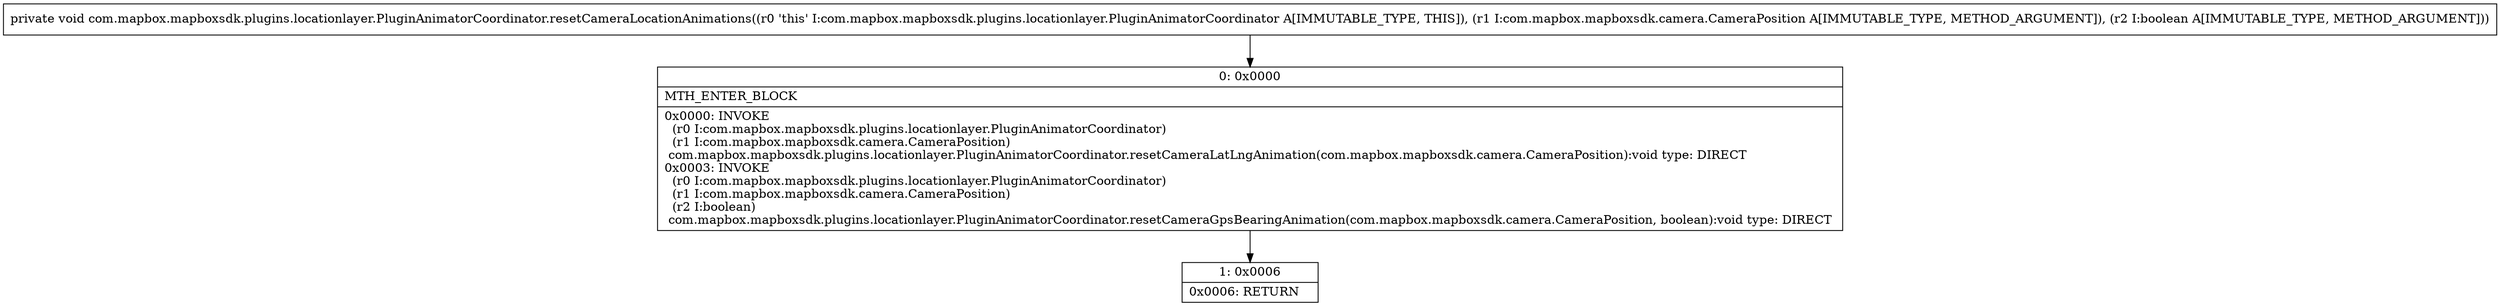 digraph "CFG forcom.mapbox.mapboxsdk.plugins.locationlayer.PluginAnimatorCoordinator.resetCameraLocationAnimations(Lcom\/mapbox\/mapboxsdk\/camera\/CameraPosition;Z)V" {
Node_0 [shape=record,label="{0\:\ 0x0000|MTH_ENTER_BLOCK\l|0x0000: INVOKE  \l  (r0 I:com.mapbox.mapboxsdk.plugins.locationlayer.PluginAnimatorCoordinator)\l  (r1 I:com.mapbox.mapboxsdk.camera.CameraPosition)\l com.mapbox.mapboxsdk.plugins.locationlayer.PluginAnimatorCoordinator.resetCameraLatLngAnimation(com.mapbox.mapboxsdk.camera.CameraPosition):void type: DIRECT \l0x0003: INVOKE  \l  (r0 I:com.mapbox.mapboxsdk.plugins.locationlayer.PluginAnimatorCoordinator)\l  (r1 I:com.mapbox.mapboxsdk.camera.CameraPosition)\l  (r2 I:boolean)\l com.mapbox.mapboxsdk.plugins.locationlayer.PluginAnimatorCoordinator.resetCameraGpsBearingAnimation(com.mapbox.mapboxsdk.camera.CameraPosition, boolean):void type: DIRECT \l}"];
Node_1 [shape=record,label="{1\:\ 0x0006|0x0006: RETURN   \l}"];
MethodNode[shape=record,label="{private void com.mapbox.mapboxsdk.plugins.locationlayer.PluginAnimatorCoordinator.resetCameraLocationAnimations((r0 'this' I:com.mapbox.mapboxsdk.plugins.locationlayer.PluginAnimatorCoordinator A[IMMUTABLE_TYPE, THIS]), (r1 I:com.mapbox.mapboxsdk.camera.CameraPosition A[IMMUTABLE_TYPE, METHOD_ARGUMENT]), (r2 I:boolean A[IMMUTABLE_TYPE, METHOD_ARGUMENT])) }"];
MethodNode -> Node_0;
Node_0 -> Node_1;
}

